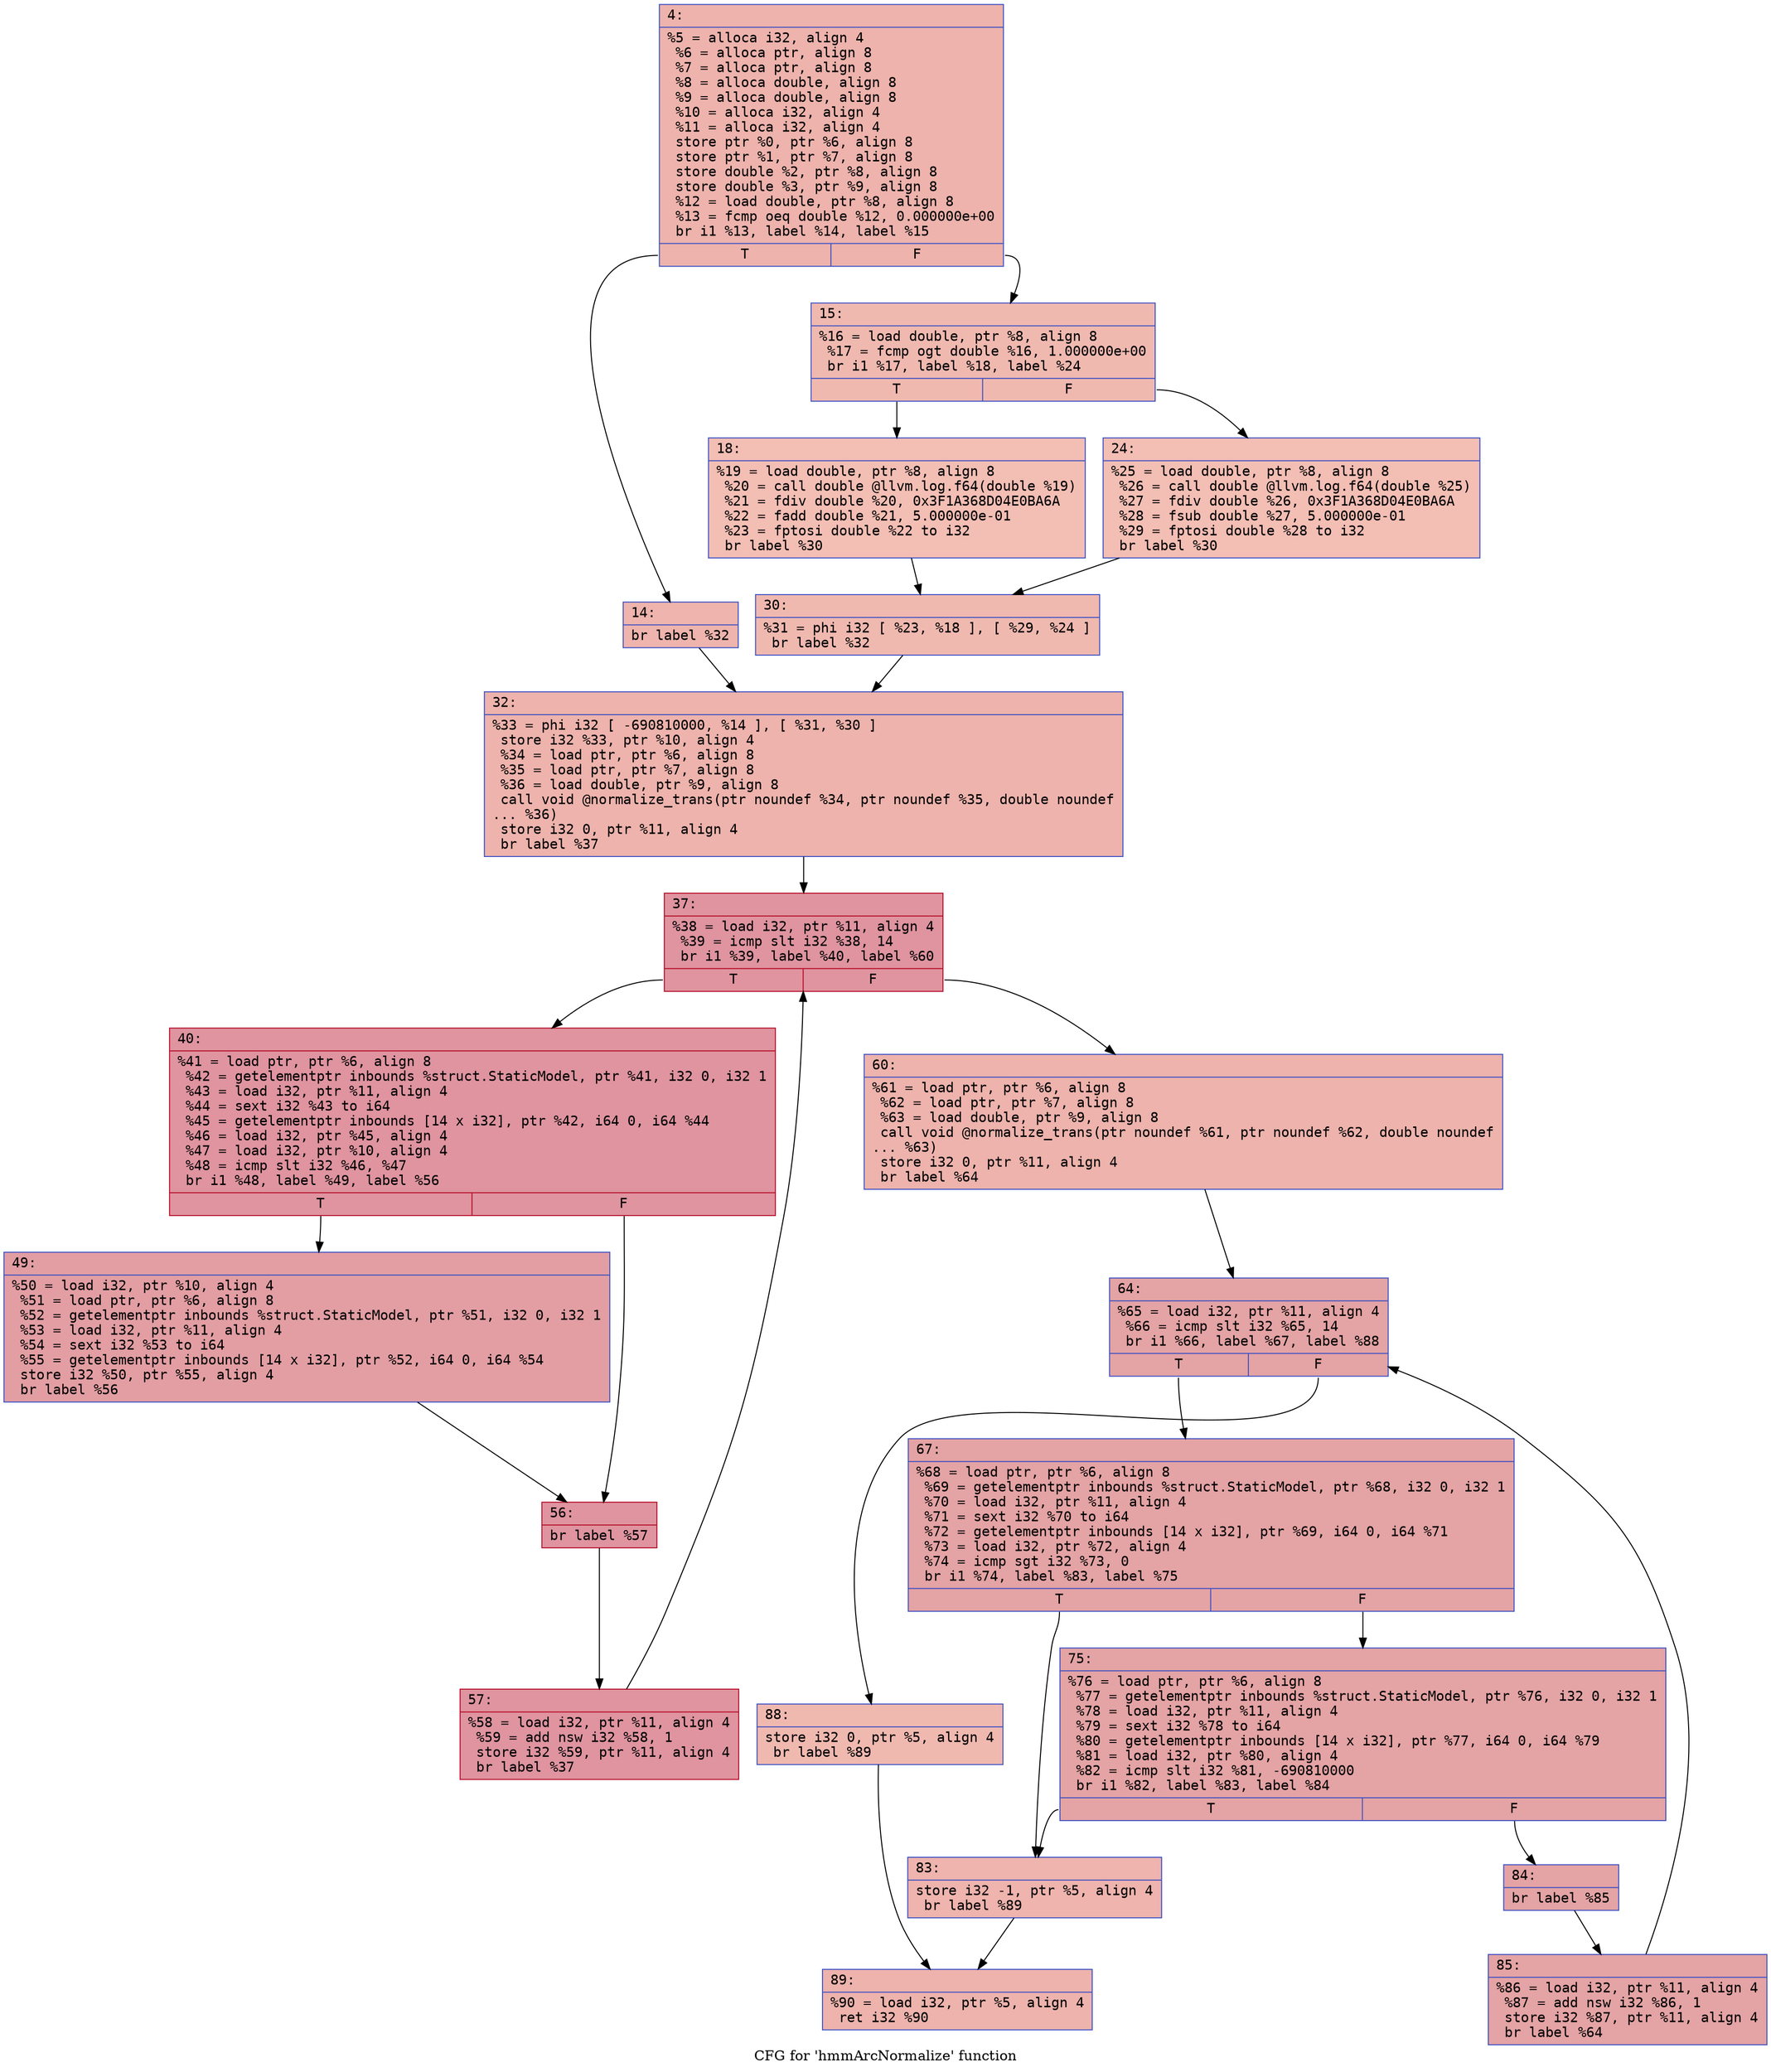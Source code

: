 digraph "CFG for 'hmmArcNormalize' function" {
	label="CFG for 'hmmArcNormalize' function";

	Node0x600000fe9860 [shape=record,color="#3d50c3ff", style=filled, fillcolor="#d6524470" fontname="Courier",label="{4:\l|  %5 = alloca i32, align 4\l  %6 = alloca ptr, align 8\l  %7 = alloca ptr, align 8\l  %8 = alloca double, align 8\l  %9 = alloca double, align 8\l  %10 = alloca i32, align 4\l  %11 = alloca i32, align 4\l  store ptr %0, ptr %6, align 8\l  store ptr %1, ptr %7, align 8\l  store double %2, ptr %8, align 8\l  store double %3, ptr %9, align 8\l  %12 = load double, ptr %8, align 8\l  %13 = fcmp oeq double %12, 0.000000e+00\l  br i1 %13, label %14, label %15\l|{<s0>T|<s1>F}}"];
	Node0x600000fe9860:s0 -> Node0x600000fe98b0[tooltip="4 -> 14\nProbability 62.50%" ];
	Node0x600000fe9860:s1 -> Node0x600000fe9900[tooltip="4 -> 15\nProbability 37.50%" ];
	Node0x600000fe98b0 [shape=record,color="#3d50c3ff", style=filled, fillcolor="#d8564670" fontname="Courier",label="{14:\l|  br label %32\l}"];
	Node0x600000fe98b0 -> Node0x600000fe9a40[tooltip="14 -> 32\nProbability 100.00%" ];
	Node0x600000fe9900 [shape=record,color="#3d50c3ff", style=filled, fillcolor="#de614d70" fontname="Courier",label="{15:\l|  %16 = load double, ptr %8, align 8\l  %17 = fcmp ogt double %16, 1.000000e+00\l  br i1 %17, label %18, label %24\l|{<s0>T|<s1>F}}"];
	Node0x600000fe9900:s0 -> Node0x600000fe9950[tooltip="15 -> 18\nProbability 50.00%" ];
	Node0x600000fe9900:s1 -> Node0x600000fe99a0[tooltip="15 -> 24\nProbability 50.00%" ];
	Node0x600000fe9950 [shape=record,color="#3d50c3ff", style=filled, fillcolor="#e36c5570" fontname="Courier",label="{18:\l|  %19 = load double, ptr %8, align 8\l  %20 = call double @llvm.log.f64(double %19)\l  %21 = fdiv double %20, 0x3F1A368D04E0BA6A\l  %22 = fadd double %21, 5.000000e-01\l  %23 = fptosi double %22 to i32\l  br label %30\l}"];
	Node0x600000fe9950 -> Node0x600000fe99f0[tooltip="18 -> 30\nProbability 100.00%" ];
	Node0x600000fe99a0 [shape=record,color="#3d50c3ff", style=filled, fillcolor="#e36c5570" fontname="Courier",label="{24:\l|  %25 = load double, ptr %8, align 8\l  %26 = call double @llvm.log.f64(double %25)\l  %27 = fdiv double %26, 0x3F1A368D04E0BA6A\l  %28 = fsub double %27, 5.000000e-01\l  %29 = fptosi double %28 to i32\l  br label %30\l}"];
	Node0x600000fe99a0 -> Node0x600000fe99f0[tooltip="24 -> 30\nProbability 100.00%" ];
	Node0x600000fe99f0 [shape=record,color="#3d50c3ff", style=filled, fillcolor="#de614d70" fontname="Courier",label="{30:\l|  %31 = phi i32 [ %23, %18 ], [ %29, %24 ]\l  br label %32\l}"];
	Node0x600000fe99f0 -> Node0x600000fe9a40[tooltip="30 -> 32\nProbability 100.00%" ];
	Node0x600000fe9a40 [shape=record,color="#3d50c3ff", style=filled, fillcolor="#d6524470" fontname="Courier",label="{32:\l|  %33 = phi i32 [ -690810000, %14 ], [ %31, %30 ]\l  store i32 %33, ptr %10, align 4\l  %34 = load ptr, ptr %6, align 8\l  %35 = load ptr, ptr %7, align 8\l  %36 = load double, ptr %9, align 8\l  call void @normalize_trans(ptr noundef %34, ptr noundef %35, double noundef\l... %36)\l  store i32 0, ptr %11, align 4\l  br label %37\l}"];
	Node0x600000fe9a40 -> Node0x600000fe9a90[tooltip="32 -> 37\nProbability 100.00%" ];
	Node0x600000fe9a90 [shape=record,color="#b70d28ff", style=filled, fillcolor="#b70d2870" fontname="Courier",label="{37:\l|  %38 = load i32, ptr %11, align 4\l  %39 = icmp slt i32 %38, 14\l  br i1 %39, label %40, label %60\l|{<s0>T|<s1>F}}"];
	Node0x600000fe9a90:s0 -> Node0x600000fe9ae0[tooltip="37 -> 40\nProbability 96.88%" ];
	Node0x600000fe9a90:s1 -> Node0x600000fe9c20[tooltip="37 -> 60\nProbability 3.12%" ];
	Node0x600000fe9ae0 [shape=record,color="#b70d28ff", style=filled, fillcolor="#b70d2870" fontname="Courier",label="{40:\l|  %41 = load ptr, ptr %6, align 8\l  %42 = getelementptr inbounds %struct.StaticModel, ptr %41, i32 0, i32 1\l  %43 = load i32, ptr %11, align 4\l  %44 = sext i32 %43 to i64\l  %45 = getelementptr inbounds [14 x i32], ptr %42, i64 0, i64 %44\l  %46 = load i32, ptr %45, align 4\l  %47 = load i32, ptr %10, align 4\l  %48 = icmp slt i32 %46, %47\l  br i1 %48, label %49, label %56\l|{<s0>T|<s1>F}}"];
	Node0x600000fe9ae0:s0 -> Node0x600000fe9b30[tooltip="40 -> 49\nProbability 50.00%" ];
	Node0x600000fe9ae0:s1 -> Node0x600000fe9b80[tooltip="40 -> 56\nProbability 50.00%" ];
	Node0x600000fe9b30 [shape=record,color="#3d50c3ff", style=filled, fillcolor="#be242e70" fontname="Courier",label="{49:\l|  %50 = load i32, ptr %10, align 4\l  %51 = load ptr, ptr %6, align 8\l  %52 = getelementptr inbounds %struct.StaticModel, ptr %51, i32 0, i32 1\l  %53 = load i32, ptr %11, align 4\l  %54 = sext i32 %53 to i64\l  %55 = getelementptr inbounds [14 x i32], ptr %52, i64 0, i64 %54\l  store i32 %50, ptr %55, align 4\l  br label %56\l}"];
	Node0x600000fe9b30 -> Node0x600000fe9b80[tooltip="49 -> 56\nProbability 100.00%" ];
	Node0x600000fe9b80 [shape=record,color="#b70d28ff", style=filled, fillcolor="#b70d2870" fontname="Courier",label="{56:\l|  br label %57\l}"];
	Node0x600000fe9b80 -> Node0x600000fe9bd0[tooltip="56 -> 57\nProbability 100.00%" ];
	Node0x600000fe9bd0 [shape=record,color="#b70d28ff", style=filled, fillcolor="#b70d2870" fontname="Courier",label="{57:\l|  %58 = load i32, ptr %11, align 4\l  %59 = add nsw i32 %58, 1\l  store i32 %59, ptr %11, align 4\l  br label %37\l}"];
	Node0x600000fe9bd0 -> Node0x600000fe9a90[tooltip="57 -> 37\nProbability 100.00%" ];
	Node0x600000fe9c20 [shape=record,color="#3d50c3ff", style=filled, fillcolor="#d6524470" fontname="Courier",label="{60:\l|  %61 = load ptr, ptr %6, align 8\l  %62 = load ptr, ptr %7, align 8\l  %63 = load double, ptr %9, align 8\l  call void @normalize_trans(ptr noundef %61, ptr noundef %62, double noundef\l... %63)\l  store i32 0, ptr %11, align 4\l  br label %64\l}"];
	Node0x600000fe9c20 -> Node0x600000fe9c70[tooltip="60 -> 64\nProbability 100.00%" ];
	Node0x600000fe9c70 [shape=record,color="#3d50c3ff", style=filled, fillcolor="#c32e3170" fontname="Courier",label="{64:\l|  %65 = load i32, ptr %11, align 4\l  %66 = icmp slt i32 %65, 14\l  br i1 %66, label %67, label %88\l|{<s0>T|<s1>F}}"];
	Node0x600000fe9c70:s0 -> Node0x600000fe9cc0[tooltip="64 -> 67\nProbability 96.88%" ];
	Node0x600000fe9c70:s1 -> Node0x600000fe9e50[tooltip="64 -> 88\nProbability 3.12%" ];
	Node0x600000fe9cc0 [shape=record,color="#3d50c3ff", style=filled, fillcolor="#c32e3170" fontname="Courier",label="{67:\l|  %68 = load ptr, ptr %6, align 8\l  %69 = getelementptr inbounds %struct.StaticModel, ptr %68, i32 0, i32 1\l  %70 = load i32, ptr %11, align 4\l  %71 = sext i32 %70 to i64\l  %72 = getelementptr inbounds [14 x i32], ptr %69, i64 0, i64 %71\l  %73 = load i32, ptr %72, align 4\l  %74 = icmp sgt i32 %73, 0\l  br i1 %74, label %83, label %75\l|{<s0>T|<s1>F}}"];
	Node0x600000fe9cc0:s0 -> Node0x600000fe9d60[tooltip="67 -> 83\nProbability 3.12%" ];
	Node0x600000fe9cc0:s1 -> Node0x600000fe9d10[tooltip="67 -> 75\nProbability 96.88%" ];
	Node0x600000fe9d10 [shape=record,color="#3d50c3ff", style=filled, fillcolor="#c32e3170" fontname="Courier",label="{75:\l|  %76 = load ptr, ptr %6, align 8\l  %77 = getelementptr inbounds %struct.StaticModel, ptr %76, i32 0, i32 1\l  %78 = load i32, ptr %11, align 4\l  %79 = sext i32 %78 to i64\l  %80 = getelementptr inbounds [14 x i32], ptr %77, i64 0, i64 %79\l  %81 = load i32, ptr %80, align 4\l  %82 = icmp slt i32 %81, -690810000\l  br i1 %82, label %83, label %84\l|{<s0>T|<s1>F}}"];
	Node0x600000fe9d10:s0 -> Node0x600000fe9d60[tooltip="75 -> 83\nProbability 3.12%" ];
	Node0x600000fe9d10:s1 -> Node0x600000fe9db0[tooltip="75 -> 84\nProbability 96.88%" ];
	Node0x600000fe9d60 [shape=record,color="#3d50c3ff", style=filled, fillcolor="#d8564670" fontname="Courier",label="{83:\l|  store i32 -1, ptr %5, align 4\l  br label %89\l}"];
	Node0x600000fe9d60 -> Node0x600000fe9ea0[tooltip="83 -> 89\nProbability 100.00%" ];
	Node0x600000fe9db0 [shape=record,color="#3d50c3ff", style=filled, fillcolor="#c32e3170" fontname="Courier",label="{84:\l|  br label %85\l}"];
	Node0x600000fe9db0 -> Node0x600000fe9e00[tooltip="84 -> 85\nProbability 100.00%" ];
	Node0x600000fe9e00 [shape=record,color="#3d50c3ff", style=filled, fillcolor="#c32e3170" fontname="Courier",label="{85:\l|  %86 = load i32, ptr %11, align 4\l  %87 = add nsw i32 %86, 1\l  store i32 %87, ptr %11, align 4\l  br label %64\l}"];
	Node0x600000fe9e00 -> Node0x600000fe9c70[tooltip="85 -> 64\nProbability 100.00%" ];
	Node0x600000fe9e50 [shape=record,color="#3d50c3ff", style=filled, fillcolor="#de614d70" fontname="Courier",label="{88:\l|  store i32 0, ptr %5, align 4\l  br label %89\l}"];
	Node0x600000fe9e50 -> Node0x600000fe9ea0[tooltip="88 -> 89\nProbability 100.00%" ];
	Node0x600000fe9ea0 [shape=record,color="#3d50c3ff", style=filled, fillcolor="#d6524470" fontname="Courier",label="{89:\l|  %90 = load i32, ptr %5, align 4\l  ret i32 %90\l}"];
}
